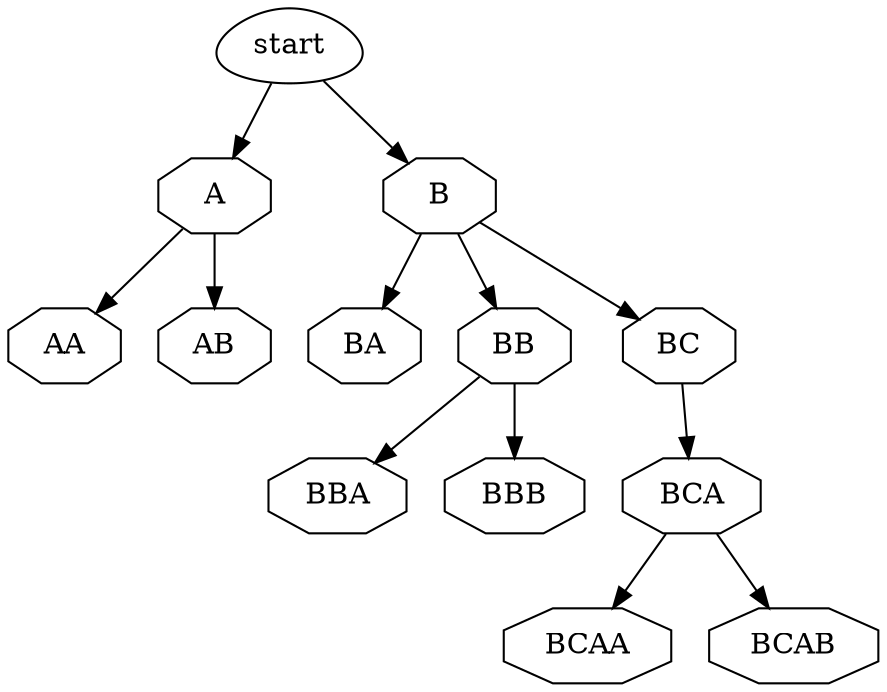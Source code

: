 digraph G {
    rankdir=TD
    node1 [label=start, shape=egg];
    node2 [label=A, shape=octagon];
    node3 [label=B, shape=octagon];
    node1 -> node2;
    node1 -> node3;
    node4 [label=AA, shape=octagon];
    node5 [label=AB, shape=octagon];
    node2 -> node4;
    node2 -> node5;
    node6 [label=BA, shape=octagon];
    node7 [label=BB, shape=octagon];
    node8 [label=BC, shape=octagon];
    node3 -> node6;
    node3 -> node7;
    node3 -> node8;
    node9 [label=BBA, shape=octagon];
    node10 [label=BBB, shape=octagon];
    node7 -> node9;
    node7 -> node10;
    node11 [label=BCA, shape=octagon];
    node8 -> node11;
    node12 [label=BCAA, shape=octagon];
    node13 [label=BCAB, shape=octagon];
    node11 -> node12;
    node11 -> node13;
}
